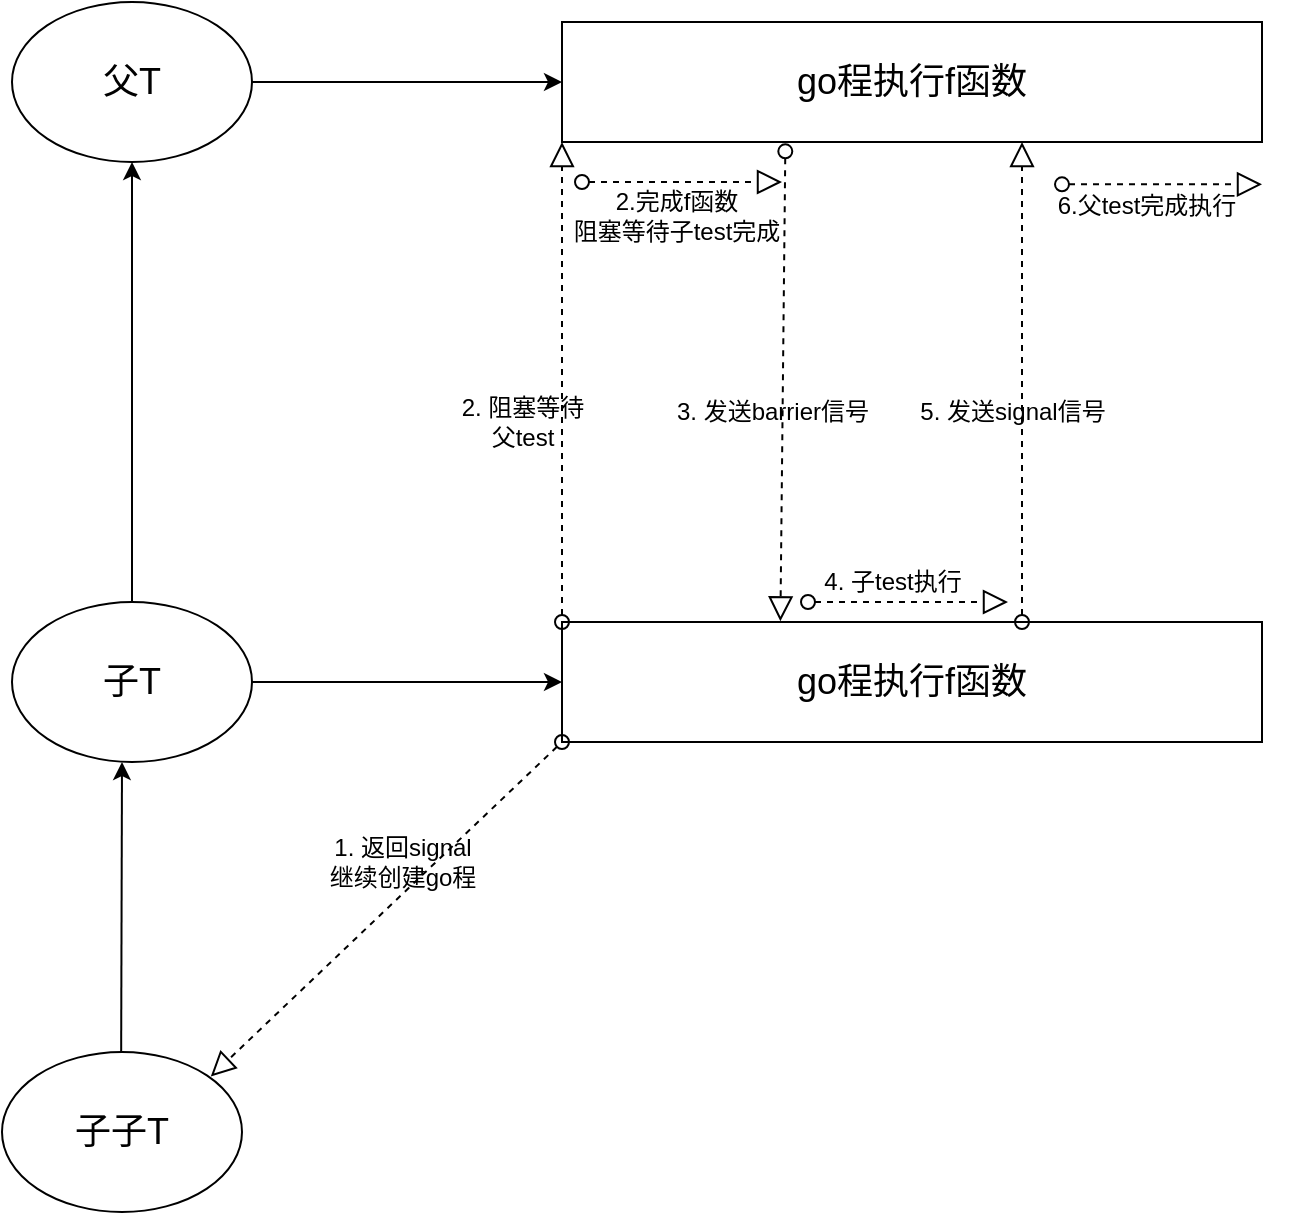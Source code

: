 <mxfile version="14.2.9" type="github">
  <diagram id="prtHgNgQTEPvFCAcTncT" name="Page-1">
    <mxGraphModel dx="1185" dy="635" grid="1" gridSize="10" guides="1" tooltips="1" connect="1" arrows="1" fold="1" page="1" pageScale="1" pageWidth="827" pageHeight="1169" math="0" shadow="0">
      <root>
        <mxCell id="0" />
        <mxCell id="1" parent="0" />
        <mxCell id="JIuMc8VZa3dmtPXG9sar-13" style="edgeStyle=orthogonalEdgeStyle;rounded=0;orthogonalLoop=1;jettySize=auto;html=1;entryX=0;entryY=0.5;entryDx=0;entryDy=0;" edge="1" parent="1" source="JIuMc8VZa3dmtPXG9sar-1" target="JIuMc8VZa3dmtPXG9sar-11">
          <mxGeometry relative="1" as="geometry" />
        </mxCell>
        <mxCell id="JIuMc8VZa3dmtPXG9sar-1" value="&lt;font style=&quot;font-size: 18px&quot;&gt;父T&lt;/font&gt;" style="ellipse;whiteSpace=wrap;html=1;" vertex="1" parent="1">
          <mxGeometry x="55" y="180" width="120" height="80" as="geometry" />
        </mxCell>
        <mxCell id="JIuMc8VZa3dmtPXG9sar-14" style="edgeStyle=orthogonalEdgeStyle;rounded=0;orthogonalLoop=1;jettySize=auto;html=1;" edge="1" parent="1" source="JIuMc8VZa3dmtPXG9sar-2" target="JIuMc8VZa3dmtPXG9sar-12">
          <mxGeometry relative="1" as="geometry" />
        </mxCell>
        <mxCell id="JIuMc8VZa3dmtPXG9sar-2" value="&lt;font style=&quot;font-size: 18px&quot;&gt;子T&lt;/font&gt;" style="ellipse;whiteSpace=wrap;html=1;" vertex="1" parent="1">
          <mxGeometry x="55" y="480" width="120" height="80" as="geometry" />
        </mxCell>
        <mxCell id="JIuMc8VZa3dmtPXG9sar-3" value="" style="endArrow=classic;html=1;entryX=0.5;entryY=1;entryDx=0;entryDy=0;" edge="1" parent="1" source="JIuMc8VZa3dmtPXG9sar-2" target="JIuMc8VZa3dmtPXG9sar-1">
          <mxGeometry width="50" height="50" relative="1" as="geometry">
            <mxPoint x="210" y="440" as="sourcePoint" />
            <mxPoint x="260" y="390" as="targetPoint" />
          </mxGeometry>
        </mxCell>
        <mxCell id="JIuMc8VZa3dmtPXG9sar-11" value="&lt;font style=&quot;font-size: 18px&quot;&gt;go程执行f函数&lt;/font&gt;" style="rounded=0;whiteSpace=wrap;html=1;" vertex="1" parent="1">
          <mxGeometry x="330" y="190" width="350" height="60" as="geometry" />
        </mxCell>
        <mxCell id="JIuMc8VZa3dmtPXG9sar-12" value="&lt;font style=&quot;font-size: 18px&quot;&gt;go程执行f函数&lt;/font&gt;" style="rounded=0;whiteSpace=wrap;html=1;" vertex="1" parent="1">
          <mxGeometry x="330" y="490" width="350" height="60" as="geometry" />
        </mxCell>
        <mxCell id="JIuMc8VZa3dmtPXG9sar-15" value="" style="startArrow=oval;startFill=0;startSize=7;endArrow=block;endFill=0;endSize=10;dashed=1;html=1;exitX=0;exitY=1;exitDx=0;exitDy=0;" edge="1" parent="1">
          <mxGeometry width="100" relative="1" as="geometry">
            <mxPoint x="330" y="550.0" as="sourcePoint" />
            <mxPoint x="154.408" y="717.231" as="targetPoint" />
          </mxGeometry>
        </mxCell>
        <mxCell id="JIuMc8VZa3dmtPXG9sar-16" value="1. 返回signal&lt;br&gt;继续创建go程" style="text;html=1;align=center;verticalAlign=middle;resizable=0;points=[];autosize=1;" vertex="1" parent="1">
          <mxGeometry x="205" y="595" width="90" height="30" as="geometry" />
        </mxCell>
        <mxCell id="JIuMc8VZa3dmtPXG9sar-17" value="" style="startArrow=oval;startFill=0;startSize=7;endArrow=block;endFill=0;endSize=10;dashed=1;html=1;entryX=0;entryY=1;entryDx=0;entryDy=0;exitX=0;exitY=0;exitDx=0;exitDy=0;" edge="1" parent="1" source="JIuMc8VZa3dmtPXG9sar-12" target="JIuMc8VZa3dmtPXG9sar-11">
          <mxGeometry width="100" relative="1" as="geometry">
            <mxPoint x="280" y="480" as="sourcePoint" />
            <mxPoint x="380" y="480" as="targetPoint" />
          </mxGeometry>
        </mxCell>
        <mxCell id="JIuMc8VZa3dmtPXG9sar-18" value="2. 阻塞等待&lt;br&gt;父test" style="text;html=1;align=center;verticalAlign=middle;resizable=0;points=[];autosize=1;" vertex="1" parent="1">
          <mxGeometry x="270" y="375" width="80" height="30" as="geometry" />
        </mxCell>
        <mxCell id="JIuMc8VZa3dmtPXG9sar-19" value="" style="startArrow=oval;startFill=0;startSize=7;endArrow=block;endFill=0;endSize=10;dashed=1;html=1;exitX=0;exitY=0;exitDx=0;exitDy=0;" edge="1" parent="1">
          <mxGeometry width="100" relative="1" as="geometry">
            <mxPoint x="560.0" y="490" as="sourcePoint" />
            <mxPoint x="560" y="250" as="targetPoint" />
          </mxGeometry>
        </mxCell>
        <mxCell id="JIuMc8VZa3dmtPXG9sar-20" value="3. 发送barrier信号" style="text;html=1;align=center;verticalAlign=middle;resizable=0;points=[];autosize=1;" vertex="1" parent="1">
          <mxGeometry x="380" y="375" width="110" height="20" as="geometry" />
        </mxCell>
        <mxCell id="JIuMc8VZa3dmtPXG9sar-22" value="" style="startArrow=oval;startFill=0;startSize=7;endArrow=block;endFill=0;endSize=10;dashed=1;html=1;" edge="1" parent="1">
          <mxGeometry width="100" relative="1" as="geometry">
            <mxPoint x="340" y="270" as="sourcePoint" />
            <mxPoint x="440" y="270" as="targetPoint" />
          </mxGeometry>
        </mxCell>
        <mxCell id="JIuMc8VZa3dmtPXG9sar-23" value="2.完成f函数&lt;br&gt;阻塞等待子test完成" style="text;html=1;align=center;verticalAlign=middle;resizable=0;points=[];autosize=1;" vertex="1" parent="1">
          <mxGeometry x="327" y="272" width="120" height="30" as="geometry" />
        </mxCell>
        <mxCell id="JIuMc8VZa3dmtPXG9sar-24" value="" style="startArrow=oval;startFill=0;startSize=7;endArrow=block;endFill=0;endSize=10;dashed=1;html=1;exitX=0.319;exitY=1.078;exitDx=0;exitDy=0;exitPerimeter=0;entryX=0.312;entryY=-0.006;entryDx=0;entryDy=0;entryPerimeter=0;" edge="1" parent="1" source="JIuMc8VZa3dmtPXG9sar-11" target="JIuMc8VZa3dmtPXG9sar-12">
          <mxGeometry width="100" relative="1" as="geometry">
            <mxPoint x="480.0" y="490" as="sourcePoint" />
            <mxPoint x="530" y="450" as="targetPoint" />
          </mxGeometry>
        </mxCell>
        <mxCell id="JIuMc8VZa3dmtPXG9sar-25" value="" style="startArrow=oval;startFill=0;startSize=7;endArrow=block;endFill=0;endSize=10;dashed=1;html=1;" edge="1" parent="1">
          <mxGeometry width="100" relative="1" as="geometry">
            <mxPoint x="453" y="480.0" as="sourcePoint" />
            <mxPoint x="553" y="480.0" as="targetPoint" />
          </mxGeometry>
        </mxCell>
        <mxCell id="JIuMc8VZa3dmtPXG9sar-26" value="4. 子test执行" style="text;html=1;align=center;verticalAlign=middle;resizable=0;points=[];autosize=1;" vertex="1" parent="1">
          <mxGeometry x="455" y="460" width="80" height="20" as="geometry" />
        </mxCell>
        <mxCell id="JIuMc8VZa3dmtPXG9sar-27" value="5. 发送signal信号" style="text;html=1;align=center;verticalAlign=middle;resizable=0;points=[];autosize=1;" vertex="1" parent="1">
          <mxGeometry x="500" y="375" width="110" height="20" as="geometry" />
        </mxCell>
        <mxCell id="JIuMc8VZa3dmtPXG9sar-29" value="" style="startArrow=oval;startFill=0;startSize=7;endArrow=block;endFill=0;endSize=10;dashed=1;html=1;" edge="1" parent="1">
          <mxGeometry width="100" relative="1" as="geometry">
            <mxPoint x="580" y="271.17" as="sourcePoint" />
            <mxPoint x="680" y="271.17" as="targetPoint" />
          </mxGeometry>
        </mxCell>
        <mxCell id="JIuMc8VZa3dmtPXG9sar-30" value="6.父test完成执行" style="text;html=1;align=center;verticalAlign=middle;resizable=0;points=[];autosize=1;" vertex="1" parent="1">
          <mxGeometry x="572" y="272" width="100" height="20" as="geometry" />
        </mxCell>
        <mxCell id="JIuMc8VZa3dmtPXG9sar-31" value="&lt;font style=&quot;font-size: 18px&quot;&gt;子子T&lt;/font&gt;" style="ellipse;whiteSpace=wrap;html=1;" vertex="1" parent="1">
          <mxGeometry x="50" y="705" width="120" height="80" as="geometry" />
        </mxCell>
        <mxCell id="JIuMc8VZa3dmtPXG9sar-32" value="" style="endArrow=classic;html=1;" edge="1" parent="1">
          <mxGeometry width="50" height="50" relative="1" as="geometry">
            <mxPoint x="109.58" y="705" as="sourcePoint" />
            <mxPoint x="110" y="560" as="targetPoint" />
          </mxGeometry>
        </mxCell>
      </root>
    </mxGraphModel>
  </diagram>
</mxfile>
